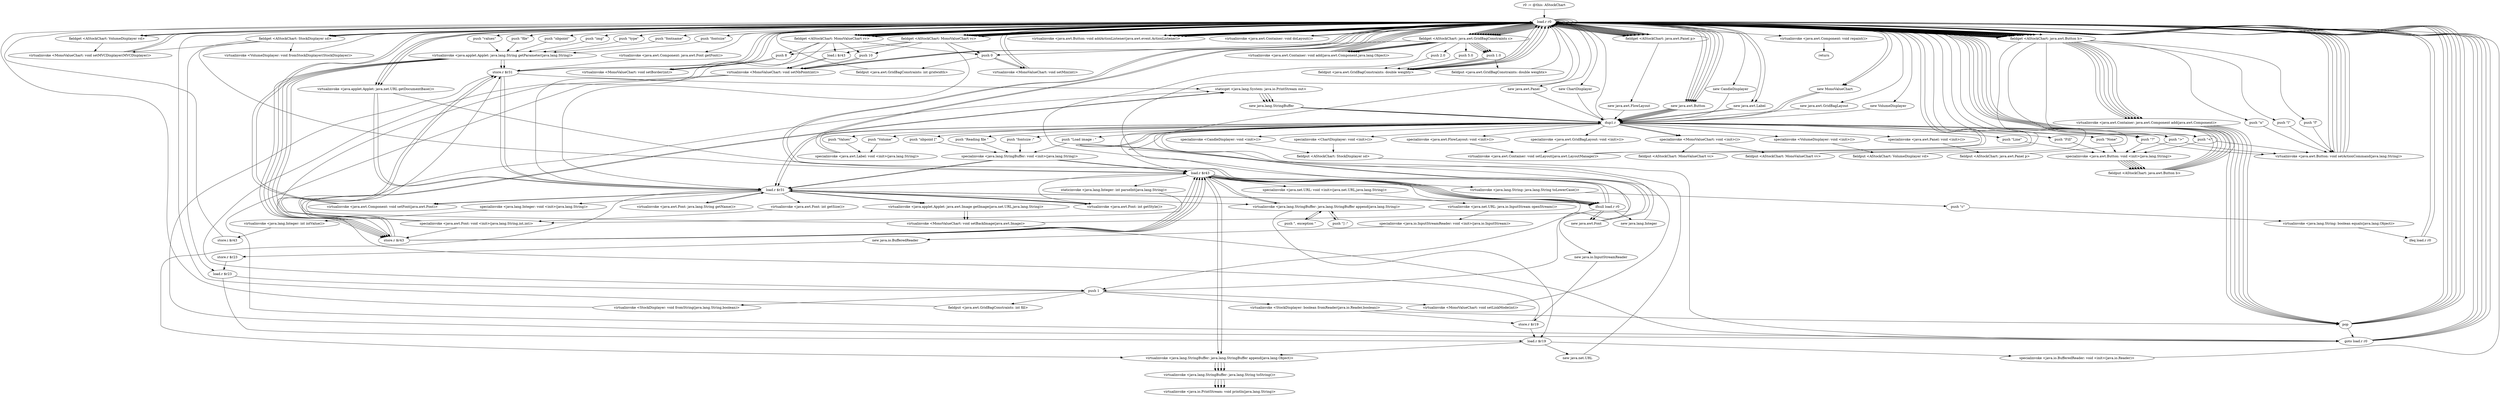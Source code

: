 digraph "" {
    "r0 := @this: AStockChart"
    "load.r r0"
    "r0 := @this: AStockChart"->"load.r r0";
    "virtualinvoke <java.awt.Component: java.awt.Font getFont()>"
    "load.r r0"->"virtualinvoke <java.awt.Component: java.awt.Font getFont()>";
    "store.r $r31"
    "virtualinvoke <java.awt.Component: java.awt.Font getFont()>"->"store.r $r31";
    "store.r $r31"->"load.r r0";
    "new java.awt.GridBagLayout"
    "load.r r0"->"new java.awt.GridBagLayout";
    "dup1.r"
    "new java.awt.GridBagLayout"->"dup1.r";
    "specialinvoke <java.awt.GridBagLayout: void <init>()>"
    "dup1.r"->"specialinvoke <java.awt.GridBagLayout: void <init>()>";
    "virtualinvoke <java.awt.Container: void setLayout(java.awt.LayoutManager)>"
    "specialinvoke <java.awt.GridBagLayout: void <init>()>"->"virtualinvoke <java.awt.Container: void setLayout(java.awt.LayoutManager)>";
    "virtualinvoke <java.awt.Container: void setLayout(java.awt.LayoutManager)>"->"load.r r0";
    "push \"type\""
    "load.r r0"->"push \"type\"";
    "virtualinvoke <java.applet.Applet: java.lang.String getParameter(java.lang.String)>"
    "push \"type\""->"virtualinvoke <java.applet.Applet: java.lang.String getParameter(java.lang.String)>";
    "store.r $r43"
    "virtualinvoke <java.applet.Applet: java.lang.String getParameter(java.lang.String)>"->"store.r $r43";
    "load.r $r43"
    "store.r $r43"->"load.r $r43";
    "ifnull load.r r0"
    "load.r $r43"->"ifnull load.r r0";
    "ifnull load.r r0"->"load.r $r43";
    "virtualinvoke <java.lang.String: java.lang.String toLowerCase()>"
    "load.r $r43"->"virtualinvoke <java.lang.String: java.lang.String toLowerCase()>";
    "push \"c\""
    "virtualinvoke <java.lang.String: java.lang.String toLowerCase()>"->"push \"c\"";
    "virtualinvoke <java.lang.String: boolean equals(java.lang.Object)>"
    "push \"c\""->"virtualinvoke <java.lang.String: boolean equals(java.lang.Object)>";
    "ifeq load.r r0"
    "virtualinvoke <java.lang.String: boolean equals(java.lang.Object)>"->"ifeq load.r r0";
    "ifeq load.r r0"->"load.r r0";
    "new CandleDisplayer"
    "load.r r0"->"new CandleDisplayer";
    "new CandleDisplayer"->"dup1.r";
    "specialinvoke <CandleDisplayer: void <init>()>"
    "dup1.r"->"specialinvoke <CandleDisplayer: void <init>()>";
    "fieldput <AStockChart: StockDisplayer sd>"
    "specialinvoke <CandleDisplayer: void <init>()>"->"fieldput <AStockChart: StockDisplayer sd>";
    "goto load.r r0"
    "fieldput <AStockChart: StockDisplayer sd>"->"goto load.r r0";
    "goto load.r r0"->"load.r r0";
    "push \"fontname\""
    "load.r r0"->"push \"fontname\"";
    "push \"fontname\""->"virtualinvoke <java.applet.Applet: java.lang.String getParameter(java.lang.String)>";
    "virtualinvoke <java.applet.Applet: java.lang.String getParameter(java.lang.String)>"->"store.r $r43";
    "store.r $r43"->"load.r $r43";
    "load.r $r43"->"ifnull load.r r0";
    "new java.awt.Font"
    "ifnull load.r r0"->"new java.awt.Font";
    "new java.awt.Font"->"dup1.r";
    "dup1.r"->"load.r $r43";
    "load.r $r31"
    "load.r $r43"->"load.r $r31";
    "virtualinvoke <java.awt.Font: int getStyle()>"
    "load.r $r31"->"virtualinvoke <java.awt.Font: int getStyle()>";
    "virtualinvoke <java.awt.Font: int getStyle()>"->"load.r $r31";
    "virtualinvoke <java.awt.Font: int getSize()>"
    "load.r $r31"->"virtualinvoke <java.awt.Font: int getSize()>";
    "specialinvoke <java.awt.Font: void <init>(java.lang.String,int,int)>"
    "virtualinvoke <java.awt.Font: int getSize()>"->"specialinvoke <java.awt.Font: void <init>(java.lang.String,int,int)>";
    "specialinvoke <java.awt.Font: void <init>(java.lang.String,int,int)>"->"store.r $r31";
    "store.r $r31"->"load.r r0";
    "push \"fontsize\""
    "load.r r0"->"push \"fontsize\"";
    "push \"fontsize\""->"virtualinvoke <java.applet.Applet: java.lang.String getParameter(java.lang.String)>";
    "virtualinvoke <java.applet.Applet: java.lang.String getParameter(java.lang.String)>"->"store.r $r43";
    "store.r $r43"->"load.r $r43";
    "load.r $r43"->"ifnull load.r r0";
    "ifnull load.r r0"->"new java.awt.Font";
    "new java.awt.Font"->"dup1.r";
    "dup1.r"->"load.r $r31";
    "virtualinvoke <java.awt.Font: java.lang.String getName()>"
    "load.r $r31"->"virtualinvoke <java.awt.Font: java.lang.String getName()>";
    "virtualinvoke <java.awt.Font: java.lang.String getName()>"->"load.r $r31";
    "load.r $r31"->"virtualinvoke <java.awt.Font: int getStyle()>";
    "virtualinvoke <java.awt.Font: int getStyle()>"->"load.r $r43";
    "staticinvoke <java.lang.Integer: int parseInt(java.lang.String)>"
    "load.r $r43"->"staticinvoke <java.lang.Integer: int parseInt(java.lang.String)>";
    "staticinvoke <java.lang.Integer: int parseInt(java.lang.String)>"->"specialinvoke <java.awt.Font: void <init>(java.lang.String,int,int)>";
    "specialinvoke <java.awt.Font: void <init>(java.lang.String,int,int)>"->"store.r $r31";
    "store.r $r31"->"goto load.r r0";
    "goto load.r r0"->"load.r r0";
    "push \"values\""
    "load.r r0"->"push \"values\"";
    "push \"values\""->"virtualinvoke <java.applet.Applet: java.lang.String getParameter(java.lang.String)>";
    "virtualinvoke <java.applet.Applet: java.lang.String getParameter(java.lang.String)>"->"store.r $r43";
    "store.r $r43"->"load.r $r43";
    "load.r $r43"->"ifnull load.r r0";
    "ifnull load.r r0"->"load.r r0";
    "fieldget <AStockChart: StockDisplayer sd>"
    "load.r r0"->"fieldget <AStockChart: StockDisplayer sd>";
    "fieldget <AStockChart: StockDisplayer sd>"->"load.r $r43";
    "push 1"
    "load.r $r43"->"push 1";
    "virtualinvoke <StockDisplayer: void fromString(java.lang.String,boolean)>"
    "push 1"->"virtualinvoke <StockDisplayer: void fromString(java.lang.String,boolean)>";
    "virtualinvoke <StockDisplayer: void fromString(java.lang.String,boolean)>"->"load.r r0";
    "push \"file\""
    "load.r r0"->"push \"file\"";
    "push \"file\""->"virtualinvoke <java.applet.Applet: java.lang.String getParameter(java.lang.String)>";
    "virtualinvoke <java.applet.Applet: java.lang.String getParameter(java.lang.String)>"->"store.r $r43";
    "store.r $r43"->"load.r $r43";
    "load.r $r43"->"ifnull load.r r0";
    "new java.io.InputStreamReader"
    "ifnull load.r r0"->"new java.io.InputStreamReader";
    "store.r $r19"
    "new java.io.InputStreamReader"->"store.r $r19";
    "load.r $r19"
    "store.r $r19"->"load.r $r19";
    "new java.net.URL"
    "load.r $r19"->"new java.net.URL";
    "new java.net.URL"->"dup1.r";
    "dup1.r"->"load.r r0";
    "virtualinvoke <java.applet.Applet: java.net.URL getDocumentBase()>"
    "load.r r0"->"virtualinvoke <java.applet.Applet: java.net.URL getDocumentBase()>";
    "virtualinvoke <java.applet.Applet: java.net.URL getDocumentBase()>"->"load.r $r43";
    "specialinvoke <java.net.URL: void <init>(java.net.URL,java.lang.String)>"
    "load.r $r43"->"specialinvoke <java.net.URL: void <init>(java.net.URL,java.lang.String)>";
    "virtualinvoke <java.net.URL: java.io.InputStream openStream()>"
    "specialinvoke <java.net.URL: void <init>(java.net.URL,java.lang.String)>"->"virtualinvoke <java.net.URL: java.io.InputStream openStream()>";
    "specialinvoke <java.io.InputStreamReader: void <init>(java.io.InputStream)>"
    "virtualinvoke <java.net.URL: java.io.InputStream openStream()>"->"specialinvoke <java.io.InputStreamReader: void <init>(java.io.InputStream)>";
    "new java.io.BufferedReader"
    "specialinvoke <java.io.InputStreamReader: void <init>(java.io.InputStream)>"->"new java.io.BufferedReader";
    "store.r $r23"
    "new java.io.BufferedReader"->"store.r $r23";
    "load.r $r23"
    "store.r $r23"->"load.r $r23";
    "load.r $r23"->"load.r $r19";
    "specialinvoke <java.io.BufferedReader: void <init>(java.io.Reader)>"
    "load.r $r19"->"specialinvoke <java.io.BufferedReader: void <init>(java.io.Reader)>";
    "specialinvoke <java.io.BufferedReader: void <init>(java.io.Reader)>"->"load.r r0";
    "load.r r0"->"fieldget <AStockChart: StockDisplayer sd>";
    "fieldget <AStockChart: StockDisplayer sd>"->"load.r $r23";
    "load.r $r23"->"push 1";
    "virtualinvoke <StockDisplayer: boolean fromReader(java.io.Reader,boolean)>"
    "push 1"->"virtualinvoke <StockDisplayer: boolean fromReader(java.io.Reader,boolean)>";
    "pop"
    "virtualinvoke <StockDisplayer: boolean fromReader(java.io.Reader,boolean)>"->"pop";
    "pop"->"goto load.r r0";
    "goto load.r r0"->"load.r r0";
    "fieldget <AStockChart: java.awt.GridBagConstraints c>"
    "load.r r0"->"fieldget <AStockChart: java.awt.GridBagConstraints c>";
    "fieldget <AStockChart: java.awt.GridBagConstraints c>"->"push 1";
    "fieldput <java.awt.GridBagConstraints: int fill>"
    "push 1"->"fieldput <java.awt.GridBagConstraints: int fill>";
    "fieldput <java.awt.GridBagConstraints: int fill>"->"load.r r0";
    "load.r r0"->"fieldget <AStockChart: java.awt.GridBagConstraints c>";
    "push 1.0"
    "fieldget <AStockChart: java.awt.GridBagConstraints c>"->"push 1.0";
    "fieldput <java.awt.GridBagConstraints: double weightx>"
    "push 1.0"->"fieldput <java.awt.GridBagConstraints: double weightx>";
    "fieldput <java.awt.GridBagConstraints: double weightx>"->"load.r r0";
    "load.r r0"->"fieldget <AStockChart: java.awt.GridBagConstraints c>";
    "push 0"
    "fieldget <AStockChart: java.awt.GridBagConstraints c>"->"push 0";
    "fieldput <java.awt.GridBagConstraints: int gridwidth>"
    "push 0"->"fieldput <java.awt.GridBagConstraints: int gridwidth>";
    "fieldput <java.awt.GridBagConstraints: int gridwidth>"->"load.r r0";
    "load.r r0"->"fieldget <AStockChart: java.awt.GridBagConstraints c>";
    "fieldget <AStockChart: java.awt.GridBagConstraints c>"->"push 1.0";
    "fieldput <java.awt.GridBagConstraints: double weighty>"
    "push 1.0"->"fieldput <java.awt.GridBagConstraints: double weighty>";
    "fieldput <java.awt.GridBagConstraints: double weighty>"->"load.r r0";
    "new java.awt.Label"
    "load.r r0"->"new java.awt.Label";
    "new java.awt.Label"->"dup1.r";
    "push \"Values\""
    "dup1.r"->"push \"Values\"";
    "specialinvoke <java.awt.Label: void <init>(java.lang.String)>"
    "push \"Values\""->"specialinvoke <java.awt.Label: void <init>(java.lang.String)>";
    "specialinvoke <java.awt.Label: void <init>(java.lang.String)>"->"load.r r0";
    "load.r r0"->"fieldget <AStockChart: java.awt.GridBagConstraints c>";
    "virtualinvoke <java.awt.Container: void add(java.awt.Component,java.lang.Object)>"
    "fieldget <AStockChart: java.awt.GridBagConstraints c>"->"virtualinvoke <java.awt.Container: void add(java.awt.Component,java.lang.Object)>";
    "virtualinvoke <java.awt.Container: void add(java.awt.Component,java.lang.Object)>"->"load.r r0";
    "new MonoValueChart"
    "load.r r0"->"new MonoValueChart";
    "new MonoValueChart"->"dup1.r";
    "specialinvoke <MonoValueChart: void <init>()>"
    "dup1.r"->"specialinvoke <MonoValueChart: void <init>()>";
    "fieldput <AStockChart: MonoValueChart vc>"
    "specialinvoke <MonoValueChart: void <init>()>"->"fieldput <AStockChart: MonoValueChart vc>";
    "fieldput <AStockChart: MonoValueChart vc>"->"load.r r0";
    "fieldget <AStockChart: MonoValueChart vc>"
    "load.r r0"->"fieldget <AStockChart: MonoValueChart vc>";
    "push 10"
    "fieldget <AStockChart: MonoValueChart vc>"->"push 10";
    "virtualinvoke <MonoValueChart: void setNbPoint(int)>"
    "push 10"->"virtualinvoke <MonoValueChart: void setNbPoint(int)>";
    "virtualinvoke <MonoValueChart: void setNbPoint(int)>"->"load.r r0";
    "load.r r0"->"fieldget <AStockChart: MonoValueChart vc>";
    "fieldget <AStockChart: MonoValueChart vc>"->"push 0";
    "virtualinvoke <MonoValueChart: void setMin(int)>"
    "push 0"->"virtualinvoke <MonoValueChart: void setMin(int)>";
    "virtualinvoke <MonoValueChart: void setMin(int)>"->"load.r r0";
    "load.r r0"->"fieldget <AStockChart: MonoValueChart vc>";
    "push 8"
    "fieldget <AStockChart: MonoValueChart vc>"->"push 8";
    "virtualinvoke <MonoValueChart: void setBorder(int)>"
    "push 8"->"virtualinvoke <MonoValueChart: void setBorder(int)>";
    "virtualinvoke <MonoValueChart: void setBorder(int)>"->"load.r r0";
    "load.r r0"->"fieldget <AStockChart: MonoValueChart vc>";
    "fieldget <AStockChart: MonoValueChart vc>"->"load.r $r31";
    "virtualinvoke <java.awt.Component: void setFont(java.awt.Font)>"
    "load.r $r31"->"virtualinvoke <java.awt.Component: void setFont(java.awt.Font)>";
    "virtualinvoke <java.awt.Component: void setFont(java.awt.Font)>"->"load.r r0";
    "load.r r0"->"new MonoValueChart";
    "new MonoValueChart"->"dup1.r";
    "dup1.r"->"specialinvoke <MonoValueChart: void <init>()>";
    "fieldput <AStockChart: MonoValueChart vv>"
    "specialinvoke <MonoValueChart: void <init>()>"->"fieldput <AStockChart: MonoValueChart vv>";
    "fieldput <AStockChart: MonoValueChart vv>"->"load.r r0";
    "fieldget <AStockChart: MonoValueChart vv>"
    "load.r r0"->"fieldget <AStockChart: MonoValueChart vv>";
    "fieldget <AStockChart: MonoValueChart vv>"->"push 10";
    "push 10"->"virtualinvoke <MonoValueChart: void setNbPoint(int)>";
    "virtualinvoke <MonoValueChart: void setNbPoint(int)>"->"load.r r0";
    "load.r r0"->"fieldget <AStockChart: MonoValueChart vv>";
    "fieldget <AStockChart: MonoValueChart vv>"->"push 8";
    "push 8"->"virtualinvoke <MonoValueChart: void setBorder(int)>";
    "virtualinvoke <MonoValueChart: void setBorder(int)>"->"load.r r0";
    "load.r r0"->"fieldget <AStockChart: MonoValueChart vv>";
    "fieldget <AStockChart: MonoValueChart vv>"->"load.r $r31";
    "load.r $r31"->"virtualinvoke <java.awt.Component: void setFont(java.awt.Font)>";
    "virtualinvoke <java.awt.Component: void setFont(java.awt.Font)>"->"load.r r0";
    "push \"nbpoint\""
    "load.r r0"->"push \"nbpoint\"";
    "push \"nbpoint\""->"virtualinvoke <java.applet.Applet: java.lang.String getParameter(java.lang.String)>";
    "virtualinvoke <java.applet.Applet: java.lang.String getParameter(java.lang.String)>"->"store.r $r31";
    "store.r $r31"->"load.r $r31";
    "load.r $r31"->"ifnull load.r r0";
    "new java.lang.Integer"
    "ifnull load.r r0"->"new java.lang.Integer";
    "new java.lang.Integer"->"dup1.r";
    "dup1.r"->"load.r $r31";
    "specialinvoke <java.lang.Integer: void <init>(java.lang.String)>"
    "load.r $r31"->"specialinvoke <java.lang.Integer: void <init>(java.lang.String)>";
    "virtualinvoke <java.lang.Integer: int intValue()>"
    "specialinvoke <java.lang.Integer: void <init>(java.lang.String)>"->"virtualinvoke <java.lang.Integer: int intValue()>";
    "store.i $r43"
    "virtualinvoke <java.lang.Integer: int intValue()>"->"store.i $r43";
    "store.i $r43"->"load.r r0";
    "load.r r0"->"fieldget <AStockChart: MonoValueChart vc>";
    "load.i $r43"
    "fieldget <AStockChart: MonoValueChart vc>"->"load.i $r43";
    "load.i $r43"->"virtualinvoke <MonoValueChart: void setNbPoint(int)>";
    "virtualinvoke <MonoValueChart: void setNbPoint(int)>"->"load.r r0";
    "load.r r0"->"fieldget <AStockChart: MonoValueChart vv>";
    "fieldget <AStockChart: MonoValueChart vv>"->"load.i $r43";
    "load.i $r43"->"virtualinvoke <MonoValueChart: void setNbPoint(int)>";
    "virtualinvoke <MonoValueChart: void setNbPoint(int)>"->"goto load.r r0";
    "goto load.r r0"->"load.r r0";
    "load.r r0"->"fieldget <AStockChart: MonoValueChart vc>";
    "fieldget <AStockChart: MonoValueChart vc>"->"load.r r0";
    "load.r r0"->"fieldget <AStockChart: StockDisplayer sd>";
    "virtualinvoke <MonoValueChart: void setMVCDisplayer(MVCDisplayer)>"
    "fieldget <AStockChart: StockDisplayer sd>"->"virtualinvoke <MonoValueChart: void setMVCDisplayer(MVCDisplayer)>";
    "virtualinvoke <MonoValueChart: void setMVCDisplayer(MVCDisplayer)>"->"load.r r0";
    "load.r r0"->"fieldget <AStockChart: java.awt.GridBagConstraints c>";
    "push 5.0"
    "fieldget <AStockChart: java.awt.GridBagConstraints c>"->"push 5.0";
    "push 5.0"->"fieldput <java.awt.GridBagConstraints: double weighty>";
    "fieldput <java.awt.GridBagConstraints: double weighty>"->"load.r r0";
    "load.r r0"->"load.r r0";
    "load.r r0"->"fieldget <AStockChart: MonoValueChart vc>";
    "fieldget <AStockChart: MonoValueChart vc>"->"load.r r0";
    "load.r r0"->"fieldget <AStockChart: java.awt.GridBagConstraints c>";
    "fieldget <AStockChart: java.awt.GridBagConstraints c>"->"virtualinvoke <java.awt.Container: void add(java.awt.Component,java.lang.Object)>";
    "virtualinvoke <java.awt.Container: void add(java.awt.Component,java.lang.Object)>"->"load.r r0";
    "load.r r0"->"fieldget <AStockChart: java.awt.GridBagConstraints c>";
    "fieldget <AStockChart: java.awt.GridBagConstraints c>"->"push 1.0";
    "push 1.0"->"fieldput <java.awt.GridBagConstraints: double weighty>";
    "fieldput <java.awt.GridBagConstraints: double weighty>"->"load.r r0";
    "load.r r0"->"new java.awt.Label";
    "new java.awt.Label"->"dup1.r";
    "push \"Volume\""
    "dup1.r"->"push \"Volume\"";
    "push \"Volume\""->"specialinvoke <java.awt.Label: void <init>(java.lang.String)>";
    "specialinvoke <java.awt.Label: void <init>(java.lang.String)>"->"load.r r0";
    "load.r r0"->"fieldget <AStockChart: java.awt.GridBagConstraints c>";
    "fieldget <AStockChart: java.awt.GridBagConstraints c>"->"virtualinvoke <java.awt.Container: void add(java.awt.Component,java.lang.Object)>";
    "virtualinvoke <java.awt.Container: void add(java.awt.Component,java.lang.Object)>"->"load.r r0";
    "new VolumeDisplayer"
    "load.r r0"->"new VolumeDisplayer";
    "new VolumeDisplayer"->"dup1.r";
    "specialinvoke <VolumeDisplayer: void <init>()>"
    "dup1.r"->"specialinvoke <VolumeDisplayer: void <init>()>";
    "fieldput <AStockChart: VolumeDisplayer vd>"
    "specialinvoke <VolumeDisplayer: void <init>()>"->"fieldput <AStockChart: VolumeDisplayer vd>";
    "fieldput <AStockChart: VolumeDisplayer vd>"->"load.r r0";
    "fieldget <AStockChart: VolumeDisplayer vd>"
    "load.r r0"->"fieldget <AStockChart: VolumeDisplayer vd>";
    "fieldget <AStockChart: VolumeDisplayer vd>"->"load.r r0";
    "load.r r0"->"fieldget <AStockChart: StockDisplayer sd>";
    "virtualinvoke <VolumeDisplayer: void fromStockDisplayer(StockDisplayer)>"
    "fieldget <AStockChart: StockDisplayer sd>"->"virtualinvoke <VolumeDisplayer: void fromStockDisplayer(StockDisplayer)>";
    "virtualinvoke <VolumeDisplayer: void fromStockDisplayer(StockDisplayer)>"->"load.r r0";
    "load.r r0"->"fieldget <AStockChart: MonoValueChart vv>";
    "fieldget <AStockChart: MonoValueChart vv>"->"push 1";
    "virtualinvoke <MonoValueChart: void setLinkMode(int)>"
    "push 1"->"virtualinvoke <MonoValueChart: void setLinkMode(int)>";
    "virtualinvoke <MonoValueChart: void setLinkMode(int)>"->"load.r r0";
    "load.r r0"->"fieldget <AStockChart: MonoValueChart vv>";
    "fieldget <AStockChart: MonoValueChart vv>"->"push 0";
    "push 0"->"virtualinvoke <MonoValueChart: void setMin(int)>";
    "virtualinvoke <MonoValueChart: void setMin(int)>"->"load.r r0";
    "load.r r0"->"fieldget <AStockChart: MonoValueChart vv>";
    "fieldget <AStockChart: MonoValueChart vv>"->"load.r r0";
    "load.r r0"->"fieldget <AStockChart: VolumeDisplayer vd>";
    "fieldget <AStockChart: VolumeDisplayer vd>"->"virtualinvoke <MonoValueChart: void setMVCDisplayer(MVCDisplayer)>";
    "virtualinvoke <MonoValueChart: void setMVCDisplayer(MVCDisplayer)>"->"load.r r0";
    "load.r r0"->"fieldget <AStockChart: java.awt.GridBagConstraints c>";
    "push 2.0"
    "fieldget <AStockChart: java.awt.GridBagConstraints c>"->"push 2.0";
    "push 2.0"->"fieldput <java.awt.GridBagConstraints: double weighty>";
    "fieldput <java.awt.GridBagConstraints: double weighty>"->"load.r r0";
    "load.r r0"->"load.r r0";
    "load.r r0"->"fieldget <AStockChart: MonoValueChart vv>";
    "fieldget <AStockChart: MonoValueChart vv>"->"load.r r0";
    "load.r r0"->"fieldget <AStockChart: java.awt.GridBagConstraints c>";
    "fieldget <AStockChart: java.awt.GridBagConstraints c>"->"virtualinvoke <java.awt.Container: void add(java.awt.Component,java.lang.Object)>";
    "virtualinvoke <java.awt.Container: void add(java.awt.Component,java.lang.Object)>"->"load.r r0";
    "push \"img\""
    "load.r r0"->"push \"img\"";
    "push \"img\""->"virtualinvoke <java.applet.Applet: java.lang.String getParameter(java.lang.String)>";
    "virtualinvoke <java.applet.Applet: java.lang.String getParameter(java.lang.String)>"->"store.r $r31";
    "store.r $r31"->"load.r $r31";
    "load.r $r31"->"ifnull load.r r0";
    "ifnull load.r r0"->"load.r r0";
    "load.r r0"->"fieldget <AStockChart: MonoValueChart vc>";
    "fieldget <AStockChart: MonoValueChart vc>"->"load.r r0";
    "load.r r0"->"load.r r0";
    "load.r r0"->"virtualinvoke <java.applet.Applet: java.net.URL getDocumentBase()>";
    "virtualinvoke <java.applet.Applet: java.net.URL getDocumentBase()>"->"load.r $r31";
    "virtualinvoke <java.applet.Applet: java.awt.Image getImage(java.net.URL,java.lang.String)>"
    "load.r $r31"->"virtualinvoke <java.applet.Applet: java.awt.Image getImage(java.net.URL,java.lang.String)>";
    "virtualinvoke <MonoValueChart: void setBackImage(java.awt.Image)>"
    "virtualinvoke <java.applet.Applet: java.awt.Image getImage(java.net.URL,java.lang.String)>"->"virtualinvoke <MonoValueChart: void setBackImage(java.awt.Image)>";
    "virtualinvoke <MonoValueChart: void setBackImage(java.awt.Image)>"->"load.r r0";
    "load.r r0"->"fieldget <AStockChart: MonoValueChart vv>";
    "fieldget <AStockChart: MonoValueChart vv>"->"load.r r0";
    "load.r r0"->"load.r r0";
    "load.r r0"->"virtualinvoke <java.applet.Applet: java.net.URL getDocumentBase()>";
    "virtualinvoke <java.applet.Applet: java.net.URL getDocumentBase()>"->"load.r $r31";
    "load.r $r31"->"virtualinvoke <java.applet.Applet: java.awt.Image getImage(java.net.URL,java.lang.String)>";
    "virtualinvoke <java.applet.Applet: java.awt.Image getImage(java.net.URL,java.lang.String)>"->"virtualinvoke <MonoValueChart: void setBackImage(java.awt.Image)>";
    "virtualinvoke <MonoValueChart: void setBackImage(java.awt.Image)>"->"goto load.r r0";
    "goto load.r r0"->"load.r r0";
    "new java.awt.Panel"
    "load.r r0"->"new java.awt.Panel";
    "new java.awt.Panel"->"dup1.r";
    "specialinvoke <java.awt.Panel: void <init>()>"
    "dup1.r"->"specialinvoke <java.awt.Panel: void <init>()>";
    "fieldput <AStockChart: java.awt.Panel p>"
    "specialinvoke <java.awt.Panel: void <init>()>"->"fieldput <AStockChart: java.awt.Panel p>";
    "fieldput <AStockChart: java.awt.Panel p>"->"load.r r0";
    "fieldget <AStockChart: java.awt.Panel p>"
    "load.r r0"->"fieldget <AStockChart: java.awt.Panel p>";
    "new java.awt.FlowLayout"
    "fieldget <AStockChart: java.awt.Panel p>"->"new java.awt.FlowLayout";
    "new java.awt.FlowLayout"->"dup1.r";
    "specialinvoke <java.awt.FlowLayout: void <init>()>"
    "dup1.r"->"specialinvoke <java.awt.FlowLayout: void <init>()>";
    "specialinvoke <java.awt.FlowLayout: void <init>()>"->"virtualinvoke <java.awt.Container: void setLayout(java.awt.LayoutManager)>";
    "virtualinvoke <java.awt.Container: void setLayout(java.awt.LayoutManager)>"->"load.r r0";
    "new java.awt.Button"
    "load.r r0"->"new java.awt.Button";
    "new java.awt.Button"->"dup1.r";
    "push \"<\""
    "dup1.r"->"push \"<\"";
    "specialinvoke <java.awt.Button: void <init>(java.lang.String)>"
    "push \"<\""->"specialinvoke <java.awt.Button: void <init>(java.lang.String)>";
    "fieldput <AStockChart: java.awt.Button b>"
    "specialinvoke <java.awt.Button: void <init>(java.lang.String)>"->"fieldput <AStockChart: java.awt.Button b>";
    "fieldput <AStockChart: java.awt.Button b>"->"load.r r0";
    "fieldget <AStockChart: java.awt.Button b>"
    "load.r r0"->"fieldget <AStockChart: java.awt.Button b>";
    "fieldget <AStockChart: java.awt.Button b>"->"push \"<\"";
    "virtualinvoke <java.awt.Button: void setActionCommand(java.lang.String)>"
    "push \"<\""->"virtualinvoke <java.awt.Button: void setActionCommand(java.lang.String)>";
    "virtualinvoke <java.awt.Button: void setActionCommand(java.lang.String)>"->"load.r r0";
    "load.r r0"->"fieldget <AStockChart: java.awt.Button b>";
    "fieldget <AStockChart: java.awt.Button b>"->"load.r r0";
    "virtualinvoke <java.awt.Button: void addActionListener(java.awt.event.ActionListener)>"
    "load.r r0"->"virtualinvoke <java.awt.Button: void addActionListener(java.awt.event.ActionListener)>";
    "virtualinvoke <java.awt.Button: void addActionListener(java.awt.event.ActionListener)>"->"load.r r0";
    "load.r r0"->"fieldget <AStockChart: java.awt.Panel p>";
    "fieldget <AStockChart: java.awt.Panel p>"->"load.r r0";
    "load.r r0"->"fieldget <AStockChart: java.awt.Button b>";
    "virtualinvoke <java.awt.Container: java.awt.Component add(java.awt.Component)>"
    "fieldget <AStockChart: java.awt.Button b>"->"virtualinvoke <java.awt.Container: java.awt.Component add(java.awt.Component)>";
    "virtualinvoke <java.awt.Container: java.awt.Component add(java.awt.Component)>"->"pop";
    "pop"->"load.r r0";
    "load.r r0"->"new java.awt.Button";
    "new java.awt.Button"->"dup1.r";
    "push \">\""
    "dup1.r"->"push \">\"";
    "push \">\""->"specialinvoke <java.awt.Button: void <init>(java.lang.String)>";
    "specialinvoke <java.awt.Button: void <init>(java.lang.String)>"->"fieldput <AStockChart: java.awt.Button b>";
    "fieldput <AStockChart: java.awt.Button b>"->"load.r r0";
    "load.r r0"->"fieldget <AStockChart: java.awt.Button b>";
    "fieldget <AStockChart: java.awt.Button b>"->"push \">\"";
    "push \">\""->"virtualinvoke <java.awt.Button: void setActionCommand(java.lang.String)>";
    "virtualinvoke <java.awt.Button: void setActionCommand(java.lang.String)>"->"load.r r0";
    "load.r r0"->"fieldget <AStockChart: java.awt.Button b>";
    "fieldget <AStockChart: java.awt.Button b>"->"load.r r0";
    "load.r r0"->"virtualinvoke <java.awt.Button: void addActionListener(java.awt.event.ActionListener)>";
    "virtualinvoke <java.awt.Button: void addActionListener(java.awt.event.ActionListener)>"->"load.r r0";
    "load.r r0"->"fieldget <AStockChart: java.awt.Panel p>";
    "fieldget <AStockChart: java.awt.Panel p>"->"load.r r0";
    "load.r r0"->"fieldget <AStockChart: java.awt.Button b>";
    "fieldget <AStockChart: java.awt.Button b>"->"virtualinvoke <java.awt.Container: java.awt.Component add(java.awt.Component)>";
    "virtualinvoke <java.awt.Container: java.awt.Component add(java.awt.Component)>"->"pop";
    "pop"->"load.r r0";
    "load.r r0"->"new java.awt.Button";
    "new java.awt.Button"->"dup1.r";
    "push \"None\""
    "dup1.r"->"push \"None\"";
    "push \"None\""->"specialinvoke <java.awt.Button: void <init>(java.lang.String)>";
    "specialinvoke <java.awt.Button: void <init>(java.lang.String)>"->"fieldput <AStockChart: java.awt.Button b>";
    "fieldput <AStockChart: java.awt.Button b>"->"load.r r0";
    "load.r r0"->"fieldget <AStockChart: java.awt.Button b>";
    "push \"n\""
    "fieldget <AStockChart: java.awt.Button b>"->"push \"n\"";
    "push \"n\""->"virtualinvoke <java.awt.Button: void setActionCommand(java.lang.String)>";
    "virtualinvoke <java.awt.Button: void setActionCommand(java.lang.String)>"->"load.r r0";
    "load.r r0"->"fieldget <AStockChart: java.awt.Button b>";
    "fieldget <AStockChart: java.awt.Button b>"->"load.r r0";
    "load.r r0"->"virtualinvoke <java.awt.Button: void addActionListener(java.awt.event.ActionListener)>";
    "virtualinvoke <java.awt.Button: void addActionListener(java.awt.event.ActionListener)>"->"load.r r0";
    "load.r r0"->"fieldget <AStockChart: java.awt.Panel p>";
    "fieldget <AStockChart: java.awt.Panel p>"->"load.r r0";
    "load.r r0"->"fieldget <AStockChart: java.awt.Button b>";
    "fieldget <AStockChart: java.awt.Button b>"->"virtualinvoke <java.awt.Container: java.awt.Component add(java.awt.Component)>";
    "virtualinvoke <java.awt.Container: java.awt.Component add(java.awt.Component)>"->"pop";
    "pop"->"load.r r0";
    "load.r r0"->"new java.awt.Button";
    "new java.awt.Button"->"dup1.r";
    "push \"Line\""
    "dup1.r"->"push \"Line\"";
    "push \"Line\""->"specialinvoke <java.awt.Button: void <init>(java.lang.String)>";
    "specialinvoke <java.awt.Button: void <init>(java.lang.String)>"->"fieldput <AStockChart: java.awt.Button b>";
    "fieldput <AStockChart: java.awt.Button b>"->"load.r r0";
    "load.r r0"->"fieldget <AStockChart: java.awt.Button b>";
    "push \"l\""
    "fieldget <AStockChart: java.awt.Button b>"->"push \"l\"";
    "push \"l\""->"virtualinvoke <java.awt.Button: void setActionCommand(java.lang.String)>";
    "virtualinvoke <java.awt.Button: void setActionCommand(java.lang.String)>"->"load.r r0";
    "load.r r0"->"fieldget <AStockChart: java.awt.Button b>";
    "fieldget <AStockChart: java.awt.Button b>"->"load.r r0";
    "load.r r0"->"virtualinvoke <java.awt.Button: void addActionListener(java.awt.event.ActionListener)>";
    "virtualinvoke <java.awt.Button: void addActionListener(java.awt.event.ActionListener)>"->"load.r r0";
    "load.r r0"->"fieldget <AStockChart: java.awt.Panel p>";
    "fieldget <AStockChart: java.awt.Panel p>"->"load.r r0";
    "load.r r0"->"fieldget <AStockChart: java.awt.Button b>";
    "fieldget <AStockChart: java.awt.Button b>"->"virtualinvoke <java.awt.Container: java.awt.Component add(java.awt.Component)>";
    "virtualinvoke <java.awt.Container: java.awt.Component add(java.awt.Component)>"->"pop";
    "pop"->"load.r r0";
    "load.r r0"->"new java.awt.Button";
    "new java.awt.Button"->"dup1.r";
    "push \"Fill\""
    "dup1.r"->"push \"Fill\"";
    "push \"Fill\""->"specialinvoke <java.awt.Button: void <init>(java.lang.String)>";
    "specialinvoke <java.awt.Button: void <init>(java.lang.String)>"->"fieldput <AStockChart: java.awt.Button b>";
    "fieldput <AStockChart: java.awt.Button b>"->"load.r r0";
    "load.r r0"->"fieldget <AStockChart: java.awt.Button b>";
    "push \"f\""
    "fieldget <AStockChart: java.awt.Button b>"->"push \"f\"";
    "push \"f\""->"virtualinvoke <java.awt.Button: void setActionCommand(java.lang.String)>";
    "virtualinvoke <java.awt.Button: void setActionCommand(java.lang.String)>"->"load.r r0";
    "load.r r0"->"fieldget <AStockChart: java.awt.Button b>";
    "fieldget <AStockChart: java.awt.Button b>"->"load.r r0";
    "load.r r0"->"virtualinvoke <java.awt.Button: void addActionListener(java.awt.event.ActionListener)>";
    "virtualinvoke <java.awt.Button: void addActionListener(java.awt.event.ActionListener)>"->"load.r r0";
    "load.r r0"->"fieldget <AStockChart: java.awt.Panel p>";
    "fieldget <AStockChart: java.awt.Panel p>"->"load.r r0";
    "load.r r0"->"fieldget <AStockChart: java.awt.Button b>";
    "fieldget <AStockChart: java.awt.Button b>"->"virtualinvoke <java.awt.Container: java.awt.Component add(java.awt.Component)>";
    "virtualinvoke <java.awt.Container: java.awt.Component add(java.awt.Component)>"->"pop";
    "pop"->"load.r r0";
    "load.r r0"->"new java.awt.Button";
    "new java.awt.Button"->"dup1.r";
    "push \"?\""
    "dup1.r"->"push \"?\"";
    "push \"?\""->"specialinvoke <java.awt.Button: void <init>(java.lang.String)>";
    "specialinvoke <java.awt.Button: void <init>(java.lang.String)>"->"fieldput <AStockChart: java.awt.Button b>";
    "fieldput <AStockChart: java.awt.Button b>"->"load.r r0";
    "load.r r0"->"fieldget <AStockChart: java.awt.Button b>";
    "fieldget <AStockChart: java.awt.Button b>"->"push \"?\"";
    "push \"?\""->"virtualinvoke <java.awt.Button: void setActionCommand(java.lang.String)>";
    "virtualinvoke <java.awt.Button: void setActionCommand(java.lang.String)>"->"load.r r0";
    "load.r r0"->"fieldget <AStockChart: java.awt.Button b>";
    "fieldget <AStockChart: java.awt.Button b>"->"load.r r0";
    "load.r r0"->"virtualinvoke <java.awt.Button: void addActionListener(java.awt.event.ActionListener)>";
    "virtualinvoke <java.awt.Button: void addActionListener(java.awt.event.ActionListener)>"->"load.r r0";
    "load.r r0"->"fieldget <AStockChart: java.awt.Panel p>";
    "fieldget <AStockChart: java.awt.Panel p>"->"load.r r0";
    "load.r r0"->"fieldget <AStockChart: java.awt.Button b>";
    "fieldget <AStockChart: java.awt.Button b>"->"virtualinvoke <java.awt.Container: java.awt.Component add(java.awt.Component)>";
    "virtualinvoke <java.awt.Container: java.awt.Component add(java.awt.Component)>"->"pop";
    "pop"->"load.r r0";
    "load.r r0"->"fieldget <AStockChart: java.awt.GridBagConstraints c>";
    "fieldget <AStockChart: java.awt.GridBagConstraints c>"->"push 1.0";
    "push 1.0"->"fieldput <java.awt.GridBagConstraints: double weighty>";
    "fieldput <java.awt.GridBagConstraints: double weighty>"->"load.r r0";
    "load.r r0"->"load.r r0";
    "load.r r0"->"fieldget <AStockChart: java.awt.Panel p>";
    "fieldget <AStockChart: java.awt.Panel p>"->"load.r r0";
    "load.r r0"->"fieldget <AStockChart: java.awt.GridBagConstraints c>";
    "fieldget <AStockChart: java.awt.GridBagConstraints c>"->"virtualinvoke <java.awt.Container: void add(java.awt.Component,java.lang.Object)>";
    "virtualinvoke <java.awt.Container: void add(java.awt.Component,java.lang.Object)>"->"load.r r0";
    "virtualinvoke <java.awt.Container: void doLayout()>"
    "load.r r0"->"virtualinvoke <java.awt.Container: void doLayout()>";
    "virtualinvoke <java.awt.Container: void doLayout()>"->"load.r r0";
    "virtualinvoke <java.awt.Component: void repaint()>"
    "load.r r0"->"virtualinvoke <java.awt.Component: void repaint()>";
    "return"
    "virtualinvoke <java.awt.Component: void repaint()>"->"return";
    "virtualinvoke <MonoValueChart: void setBackImage(java.awt.Image)>"->"store.r $r31";
    "staticget <java.lang.System: java.io.PrintStream out>"
    "store.r $r31"->"staticget <java.lang.System: java.io.PrintStream out>";
    "new java.lang.StringBuffer"
    "staticget <java.lang.System: java.io.PrintStream out>"->"new java.lang.StringBuffer";
    "new java.lang.StringBuffer"->"dup1.r";
    "push \"Load image : \""
    "dup1.r"->"push \"Load image : \"";
    "specialinvoke <java.lang.StringBuffer: void <init>(java.lang.String)>"
    "push \"Load image : \""->"specialinvoke <java.lang.StringBuffer: void <init>(java.lang.String)>";
    "specialinvoke <java.lang.StringBuffer: void <init>(java.lang.String)>"->"load.r $r31";
    "virtualinvoke <java.lang.StringBuffer: java.lang.StringBuffer append(java.lang.Object)>"
    "load.r $r31"->"virtualinvoke <java.lang.StringBuffer: java.lang.StringBuffer append(java.lang.Object)>";
    "virtualinvoke <java.lang.StringBuffer: java.lang.String toString()>"
    "virtualinvoke <java.lang.StringBuffer: java.lang.StringBuffer append(java.lang.Object)>"->"virtualinvoke <java.lang.StringBuffer: java.lang.String toString()>";
    "virtualinvoke <java.io.PrintStream: void println(java.lang.String)>"
    "virtualinvoke <java.lang.StringBuffer: java.lang.String toString()>"->"virtualinvoke <java.io.PrintStream: void println(java.lang.String)>";
    "virtualinvoke <MonoValueChart: void setNbPoint(int)>"->"store.r $r43";
    "store.r $r43"->"staticget <java.lang.System: java.io.PrintStream out>";
    "staticget <java.lang.System: java.io.PrintStream out>"->"new java.lang.StringBuffer";
    "new java.lang.StringBuffer"->"dup1.r";
    "push \"nbpoint [\""
    "dup1.r"->"push \"nbpoint [\"";
    "push \"nbpoint [\""->"specialinvoke <java.lang.StringBuffer: void <init>(java.lang.String)>";
    "specialinvoke <java.lang.StringBuffer: void <init>(java.lang.String)>"->"load.r $r31";
    "virtualinvoke <java.lang.StringBuffer: java.lang.StringBuffer append(java.lang.String)>"
    "load.r $r31"->"virtualinvoke <java.lang.StringBuffer: java.lang.StringBuffer append(java.lang.String)>";
    "push \"] :\""
    "virtualinvoke <java.lang.StringBuffer: java.lang.StringBuffer append(java.lang.String)>"->"push \"] :\"";
    "push \"] :\""->"virtualinvoke <java.lang.StringBuffer: java.lang.StringBuffer append(java.lang.String)>";
    "virtualinvoke <java.lang.StringBuffer: java.lang.StringBuffer append(java.lang.String)>"->"load.r $r43";
    "load.r $r43"->"virtualinvoke <java.lang.StringBuffer: java.lang.StringBuffer append(java.lang.Object)>";
    "virtualinvoke <java.lang.StringBuffer: java.lang.StringBuffer append(java.lang.Object)>"->"virtualinvoke <java.lang.StringBuffer: java.lang.String toString()>";
    "virtualinvoke <java.lang.StringBuffer: java.lang.String toString()>"->"virtualinvoke <java.io.PrintStream: void println(java.lang.String)>";
    "virtualinvoke <StockDisplayer: boolean fromReader(java.io.Reader,boolean)>"->"store.r $r19";
    "store.r $r19"->"staticget <java.lang.System: java.io.PrintStream out>";
    "staticget <java.lang.System: java.io.PrintStream out>"->"new java.lang.StringBuffer";
    "new java.lang.StringBuffer"->"dup1.r";
    "push \"Reading file \""
    "dup1.r"->"push \"Reading file \"";
    "push \"Reading file \""->"specialinvoke <java.lang.StringBuffer: void <init>(java.lang.String)>";
    "specialinvoke <java.lang.StringBuffer: void <init>(java.lang.String)>"->"load.r $r43";
    "load.r $r43"->"virtualinvoke <java.lang.StringBuffer: java.lang.StringBuffer append(java.lang.String)>";
    "push \", exception \""
    "virtualinvoke <java.lang.StringBuffer: java.lang.StringBuffer append(java.lang.String)>"->"push \", exception \"";
    "push \", exception \""->"virtualinvoke <java.lang.StringBuffer: java.lang.StringBuffer append(java.lang.String)>";
    "virtualinvoke <java.lang.StringBuffer: java.lang.StringBuffer append(java.lang.String)>"->"load.r $r19";
    "load.r $r19"->"virtualinvoke <java.lang.StringBuffer: java.lang.StringBuffer append(java.lang.Object)>";
    "virtualinvoke <java.lang.StringBuffer: java.lang.StringBuffer append(java.lang.Object)>"->"virtualinvoke <java.lang.StringBuffer: java.lang.String toString()>";
    "virtualinvoke <java.lang.StringBuffer: java.lang.String toString()>"->"virtualinvoke <java.io.PrintStream: void println(java.lang.String)>";
    "specialinvoke <java.awt.Font: void <init>(java.lang.String,int,int)>"->"store.r $r43";
    "store.r $r43"->"staticget <java.lang.System: java.io.PrintStream out>";
    "staticget <java.lang.System: java.io.PrintStream out>"->"new java.lang.StringBuffer";
    "new java.lang.StringBuffer"->"dup1.r";
    "push \"fontsize :\""
    "dup1.r"->"push \"fontsize :\"";
    "push \"fontsize :\""->"specialinvoke <java.lang.StringBuffer: void <init>(java.lang.String)>";
    "specialinvoke <java.lang.StringBuffer: void <init>(java.lang.String)>"->"load.r $r43";
    "load.r $r43"->"virtualinvoke <java.lang.StringBuffer: java.lang.StringBuffer append(java.lang.Object)>";
    "virtualinvoke <java.lang.StringBuffer: java.lang.StringBuffer append(java.lang.Object)>"->"virtualinvoke <java.lang.StringBuffer: java.lang.String toString()>";
    "virtualinvoke <java.lang.StringBuffer: java.lang.String toString()>"->"virtualinvoke <java.io.PrintStream: void println(java.lang.String)>";
    "ifeq load.r r0"->"load.r r0";
    "new ChartDisplayer"
    "load.r r0"->"new ChartDisplayer";
    "new ChartDisplayer"->"dup1.r";
    "specialinvoke <ChartDisplayer: void <init>()>"
    "dup1.r"->"specialinvoke <ChartDisplayer: void <init>()>";
    "specialinvoke <ChartDisplayer: void <init>()>"->"fieldput <AStockChart: StockDisplayer sd>";
}
